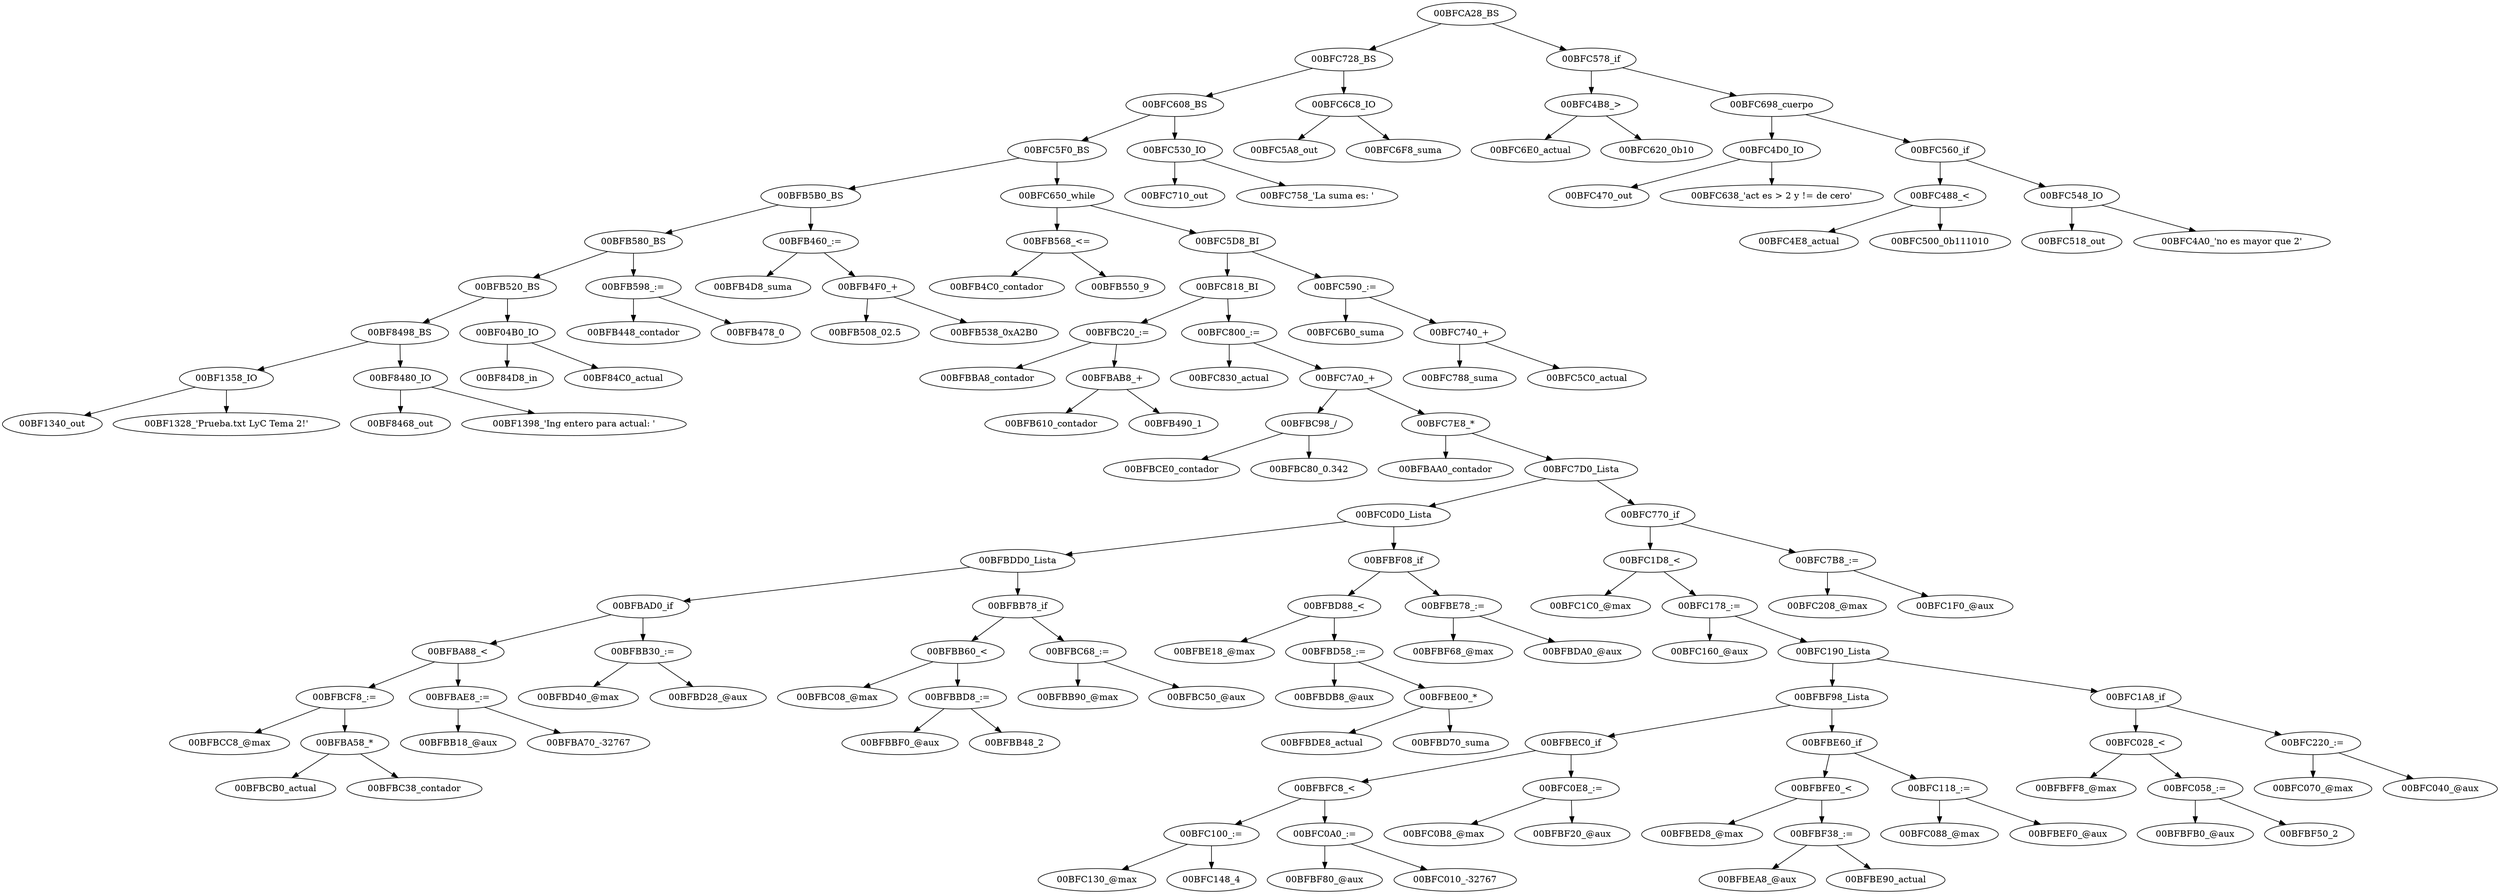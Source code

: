  digraph G { 
"00BFCA28_BS"->"00BFC728_BS" 
"00BFC728_BS"->"00BFC608_BS" 
"00BFC608_BS"->"00BFC5F0_BS" 
"00BFC5F0_BS"->"00BFB5B0_BS" 
"00BFB5B0_BS"->"00BFB580_BS" 
"00BFB580_BS"->"00BFB520_BS" 
"00BFB520_BS"->"00BF8498_BS" 
"00BF8498_BS"->"00BF1358_IO" 
"00BF1358_IO"->"00BF1340_out" 
"00BF1358_IO"->"00BF1328_'Prueba.txt LyC Tema 2!'" 
"00BF8498_BS"->"00BF8480_IO" 
"00BF8480_IO"->"00BF8468_out" 
"00BF8480_IO"->"00BF1398_'Ing entero para actual: '" 
"00BFB520_BS"->"00BF04B0_IO" 
"00BF04B0_IO"->"00BF84D8_in" 
"00BF04B0_IO"->"00BF84C0_actual" 
"00BFB580_BS"->"00BFB598_:=" 
"00BFB598_:="->"00BFB448_contador" 
"00BFB598_:="->"00BFB478_0" 
"00BFB5B0_BS"->"00BFB460_:=" 
"00BFB460_:="->"00BFB4D8_suma" 
"00BFB460_:="->"00BFB4F0_+" 
"00BFB4F0_+"->"00BFB508_02.5" 
"00BFB4F0_+"->"00BFB538_0xA2B0" 
"00BFC5F0_BS"->"00BFC650_while" 
"00BFC650_while"->"00BFB568_<=" 
"00BFB568_<="->"00BFB4C0_contador" 
"00BFB568_<="->"00BFB550_9" 
"00BFC650_while"->"00BFC5D8_BI" 
"00BFC5D8_BI"->"00BFC818_BI" 
"00BFC818_BI"->"00BFBC20_:=" 
"00BFBC20_:="->"00BFBBA8_contador" 
"00BFBC20_:="->"00BFBAB8_+" 
"00BFBAB8_+"->"00BFB610_contador" 
"00BFBAB8_+"->"00BFB490_1" 
"00BFC818_BI"->"00BFC800_:=" 
"00BFC800_:="->"00BFC830_actual" 
"00BFC800_:="->"00BFC7A0_+" 
"00BFC7A0_+"->"00BFBC98_/" 
"00BFBC98_/"->"00BFBCE0_contador" 
"00BFBC98_/"->"00BFBC80_0.342" 
"00BFC7A0_+"->"00BFC7E8_*" 
"00BFC7E8_*"->"00BFBAA0_contador" 
"00BFC7E8_*"->"00BFC7D0_Lista" 
"00BFC7D0_Lista"->"00BFC0D0_Lista" 
"00BFC0D0_Lista"->"00BFBDD0_Lista" 
"00BFBDD0_Lista"->"00BFBAD0_if" 
"00BFBAD0_if"->"00BFBA88_<" 
"00BFBA88_<"->"00BFBCF8_:=" 
"00BFBCF8_:="->"00BFBCC8_@max" 
"00BFBCF8_:="->"00BFBA58_*" 
"00BFBA58_*"->"00BFBCB0_actual" 
"00BFBA58_*"->"00BFBC38_contador" 
"00BFBA88_<"->"00BFBAE8_:=" 
"00BFBAE8_:="->"00BFBB18_@aux" 
"00BFBAE8_:="->"00BFBA70_-32767" 
"00BFBAD0_if"->"00BFBB30_:=" 
"00BFBB30_:="->"00BFBD40_@max" 
"00BFBB30_:="->"00BFBD28_@aux" 
"00BFBDD0_Lista"->"00BFBB78_if" 
"00BFBB78_if"->"00BFBB60_<" 
"00BFBB60_<"->"00BFBC08_@max" 
"00BFBB60_<"->"00BFBBD8_:=" 
"00BFBBD8_:="->"00BFBBF0_@aux" 
"00BFBBD8_:="->"00BFBB48_2" 
"00BFBB78_if"->"00BFBC68_:=" 
"00BFBC68_:="->"00BFBB90_@max" 
"00BFBC68_:="->"00BFBC50_@aux" 
"00BFC0D0_Lista"->"00BFBF08_if" 
"00BFBF08_if"->"00BFBD88_<" 
"00BFBD88_<"->"00BFBE18_@max" 
"00BFBD88_<"->"00BFBD58_:=" 
"00BFBD58_:="->"00BFBDB8_@aux" 
"00BFBD58_:="->"00BFBE00_*" 
"00BFBE00_*"->"00BFBDE8_actual" 
"00BFBE00_*"->"00BFBD70_suma" 
"00BFBF08_if"->"00BFBE78_:=" 
"00BFBE78_:="->"00BFBF68_@max" 
"00BFBE78_:="->"00BFBDA0_@aux" 
"00BFC7D0_Lista"->"00BFC770_if" 
"00BFC770_if"->"00BFC1D8_<" 
"00BFC1D8_<"->"00BFC1C0_@max" 
"00BFC1D8_<"->"00BFC178_:=" 
"00BFC178_:="->"00BFC160_@aux" 
"00BFC178_:="->"00BFC190_Lista" 
"00BFC190_Lista"->"00BFBF98_Lista" 
"00BFBF98_Lista"->"00BFBEC0_if" 
"00BFBEC0_if"->"00BFBFC8_<" 
"00BFBFC8_<"->"00BFC100_:=" 
"00BFC100_:="->"00BFC130_@max" 
"00BFC100_:="->"00BFC148_4" 
"00BFBFC8_<"->"00BFC0A0_:=" 
"00BFC0A0_:="->"00BFBF80_@aux" 
"00BFC0A0_:="->"00BFC010_-32767" 
"00BFBEC0_if"->"00BFC0E8_:=" 
"00BFC0E8_:="->"00BFC0B8_@max" 
"00BFC0E8_:="->"00BFBF20_@aux" 
"00BFBF98_Lista"->"00BFBE60_if" 
"00BFBE60_if"->"00BFBFE0_<" 
"00BFBFE0_<"->"00BFBED8_@max" 
"00BFBFE0_<"->"00BFBF38_:=" 
"00BFBF38_:="->"00BFBEA8_@aux" 
"00BFBF38_:="->"00BFBE90_actual" 
"00BFBE60_if"->"00BFC118_:=" 
"00BFC118_:="->"00BFC088_@max" 
"00BFC118_:="->"00BFBEF0_@aux" 
"00BFC190_Lista"->"00BFC1A8_if" 
"00BFC1A8_if"->"00BFC028_<" 
"00BFC028_<"->"00BFBFF8_@max" 
"00BFC028_<"->"00BFC058_:=" 
"00BFC058_:="->"00BFBFB0_@aux" 
"00BFC058_:="->"00BFBF50_2" 
"00BFC1A8_if"->"00BFC220_:=" 
"00BFC220_:="->"00BFC070_@max" 
"00BFC220_:="->"00BFC040_@aux" 
"00BFC770_if"->"00BFC7B8_:=" 
"00BFC7B8_:="->"00BFC208_@max" 
"00BFC7B8_:="->"00BFC1F0_@aux" 
"00BFC5D8_BI"->"00BFC590_:=" 
"00BFC590_:="->"00BFC6B0_suma" 
"00BFC590_:="->"00BFC740_+" 
"00BFC740_+"->"00BFC788_suma" 
"00BFC740_+"->"00BFC5C0_actual" 
"00BFC608_BS"->"00BFC530_IO" 
"00BFC530_IO"->"00BFC710_out" 
"00BFC530_IO"->"00BFC758_'La suma es: '" 
"00BFC728_BS"->"00BFC6C8_IO" 
"00BFC6C8_IO"->"00BFC5A8_out" 
"00BFC6C8_IO"->"00BFC6F8_suma" 
"00BFCA28_BS"->"00BFC578_if" 
"00BFC578_if"->"00BFC4B8_>" 
"00BFC4B8_>"->"00BFC6E0_actual" 
"00BFC4B8_>"->"00BFC620_0b10" 
"00BFC578_if"->"00BFC698_cuerpo" 
"00BFC698_cuerpo"->"00BFC4D0_IO" 
"00BFC4D0_IO"->"00BFC470_out" 
"00BFC4D0_IO"->"00BFC638_'act es > 2 y != de cero'" 
"00BFC698_cuerpo"->"00BFC560_if" 
"00BFC560_if"->"00BFC488_<" 
"00BFC488_<"->"00BFC4E8_actual" 
"00BFC488_<"->"00BFC500_0b111010" 
"00BFC560_if"->"00BFC548_IO" 
"00BFC548_IO"->"00BFC518_out" 
"00BFC548_IO"->"00BFC4A0_'no es mayor que 2'" 
}